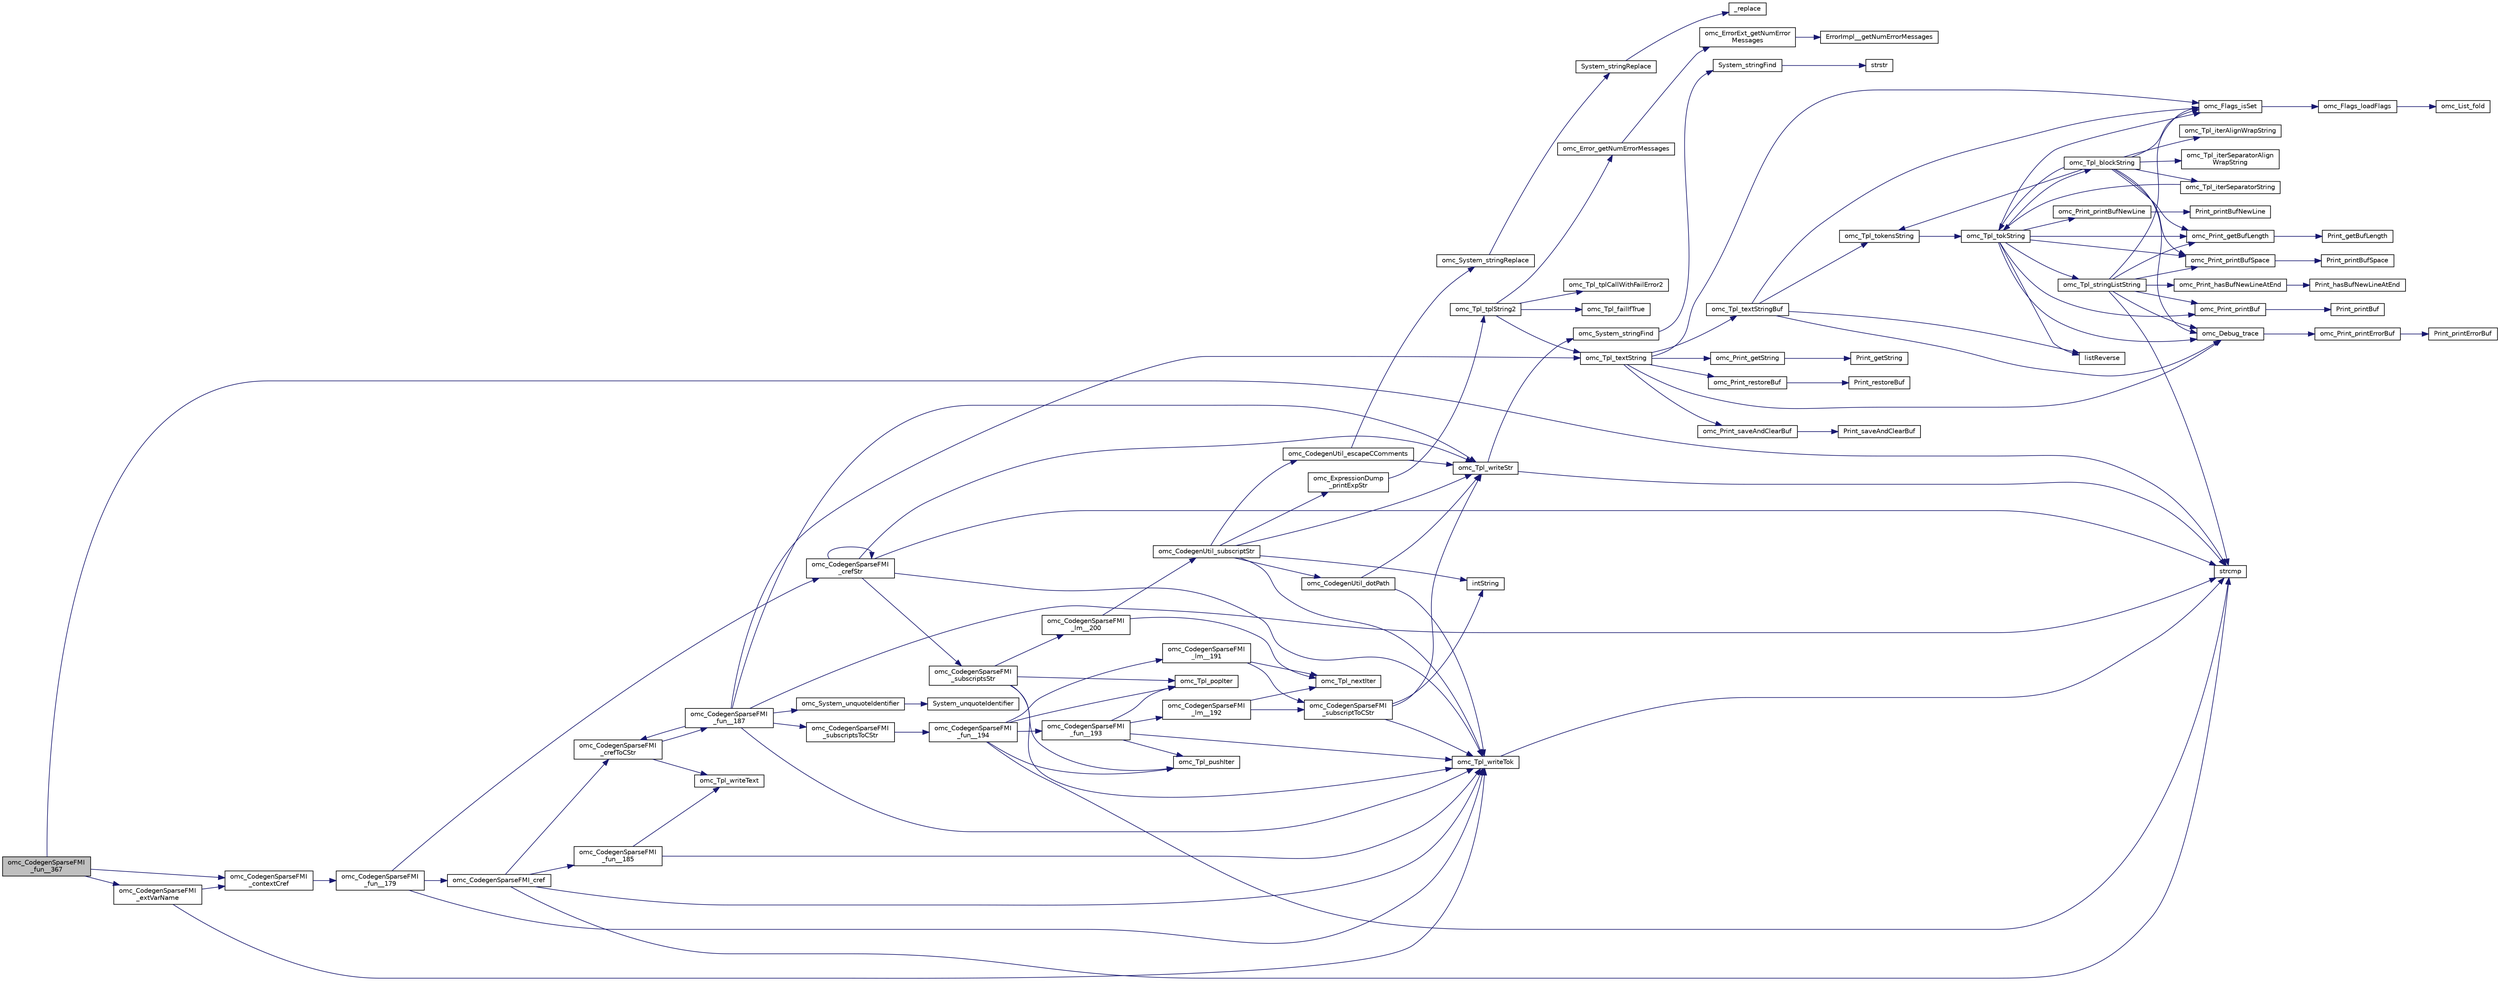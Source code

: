 digraph "omc_CodegenSparseFMI_fun__367"
{
  edge [fontname="Helvetica",fontsize="10",labelfontname="Helvetica",labelfontsize="10"];
  node [fontname="Helvetica",fontsize="10",shape=record];
  rankdir="LR";
  Node100988 [label="omc_CodegenSparseFMI\l_fun__367",height=0.2,width=0.4,color="black", fillcolor="grey75", style="filled", fontcolor="black"];
  Node100988 -> Node100989 [color="midnightblue",fontsize="10",style="solid",fontname="Helvetica"];
  Node100989 [label="strcmp",height=0.2,width=0.4,color="black", fillcolor="white", style="filled",URL="$db/d13/_c_vode_get_8m.html#ab022bbe018438998408fda94a327a547"];
  Node100988 -> Node100990 [color="midnightblue",fontsize="10",style="solid",fontname="Helvetica"];
  Node100990 [label="omc_CodegenSparseFMI\l_contextCref",height=0.2,width=0.4,color="black", fillcolor="white", style="filled",URL="$d1/d2e/_codegen_sparse_f_m_i_8c.html#ab493323c2f5e160c78a45d11d7805406"];
  Node100990 -> Node100991 [color="midnightblue",fontsize="10",style="solid",fontname="Helvetica"];
  Node100991 [label="omc_CodegenSparseFMI\l_fun__179",height=0.2,width=0.4,color="black", fillcolor="white", style="filled",URL="$d1/d2e/_codegen_sparse_f_m_i_8c.html#aeaf3383f717379accd0391a45f02b780"];
  Node100991 -> Node100992 [color="midnightblue",fontsize="10",style="solid",fontname="Helvetica"];
  Node100992 [label="omc_Tpl_writeTok",height=0.2,width=0.4,color="black", fillcolor="white", style="filled",URL="$d7/d52/_tpl_8c.html#a1038a57834f028b49f38adc4d5fcd049"];
  Node100992 -> Node100989 [color="midnightblue",fontsize="10",style="solid",fontname="Helvetica"];
  Node100991 -> Node100993 [color="midnightblue",fontsize="10",style="solid",fontname="Helvetica"];
  Node100993 [label="omc_CodegenSparseFMI\l_crefStr",height=0.2,width=0.4,color="black", fillcolor="white", style="filled",URL="$d1/d2e/_codegen_sparse_f_m_i_8c.html#aee65f4ea4fecf662864ce59800cb8248"];
  Node100993 -> Node100994 [color="midnightblue",fontsize="10",style="solid",fontname="Helvetica"];
  Node100994 [label="omc_Tpl_writeStr",height=0.2,width=0.4,color="black", fillcolor="white", style="filled",URL="$d7/d52/_tpl_8c.html#ada57037d1430be632aea182a946c3245"];
  Node100994 -> Node100989 [color="midnightblue",fontsize="10",style="solid",fontname="Helvetica"];
  Node100994 -> Node100995 [color="midnightblue",fontsize="10",style="solid",fontname="Helvetica"];
  Node100995 [label="omc_System_stringFind",height=0.2,width=0.4,color="black", fillcolor="white", style="filled",URL="$d1/d95/_system_8c.html#aaf91a54874eb5ec9ee51361de070f43f"];
  Node100995 -> Node100996 [color="midnightblue",fontsize="10",style="solid",fontname="Helvetica"];
  Node100996 [label="System_stringFind",height=0.2,width=0.4,color="black", fillcolor="white", style="filled",URL="$d8/d28/_compiler_2boot_2build_2system_8h.html#a616f6ee1c9578bea3ee5ecb840b19682"];
  Node100996 -> Node100997 [color="midnightblue",fontsize="10",style="solid",fontname="Helvetica"];
  Node100997 [label="strstr",height=0.2,width=0.4,color="black", fillcolor="white", style="filled",URL="$df/deb/3rd_party_2regex-0_812_2test_2test_8c.html#a1e5ffad39b65fa937afd3ee288ccf877"];
  Node100993 -> Node100998 [color="midnightblue",fontsize="10",style="solid",fontname="Helvetica"];
  Node100998 [label="omc_CodegenSparseFMI\l_subscriptsStr",height=0.2,width=0.4,color="black", fillcolor="white", style="filled",URL="$d1/d2e/_codegen_sparse_f_m_i_8c.html#a4c5c0a822d0d62ad19094ea732c51403"];
  Node100998 -> Node100992 [color="midnightblue",fontsize="10",style="solid",fontname="Helvetica"];
  Node100998 -> Node100999 [color="midnightblue",fontsize="10",style="solid",fontname="Helvetica"];
  Node100999 [label="omc_Tpl_pushIter",height=0.2,width=0.4,color="black", fillcolor="white", style="filled",URL="$d7/d52/_tpl_8c.html#a79ae8e0232bfdb080d90e9f7890dc199"];
  Node100998 -> Node101000 [color="midnightblue",fontsize="10",style="solid",fontname="Helvetica"];
  Node101000 [label="omc_CodegenSparseFMI\l_lm__200",height=0.2,width=0.4,color="black", fillcolor="white", style="filled",URL="$d1/d2e/_codegen_sparse_f_m_i_8c.html#ac9638d7a3c508a618a37ef4d721f78b4"];
  Node101000 -> Node101001 [color="midnightblue",fontsize="10",style="solid",fontname="Helvetica"];
  Node101001 [label="omc_CodegenUtil_subscriptStr",height=0.2,width=0.4,color="black", fillcolor="white", style="filled",URL="$de/d91/_codegen_util_8c.html#aa3323711c0ac6308b5b82ee9c611d4b1"];
  Node101001 -> Node100994 [color="midnightblue",fontsize="10",style="solid",fontname="Helvetica"];
  Node101001 -> Node101002 [color="midnightblue",fontsize="10",style="solid",fontname="Helvetica"];
  Node101002 [label="intString",height=0.2,width=0.4,color="black", fillcolor="white", style="filled",URL="$d2/d57/build_2include_2omc_2c_2meta_2meta__modelica__builtin_8h.html#a751bf2360cb3df6de97811998890b7ea"];
  Node101001 -> Node101003 [color="midnightblue",fontsize="10",style="solid",fontname="Helvetica"];
  Node101003 [label="omc_CodegenUtil_dotPath",height=0.2,width=0.4,color="black", fillcolor="white", style="filled",URL="$de/d91/_codegen_util_8c.html#a7fddee9a3181f8239dd809b1aca67c78"];
  Node101003 -> Node100994 [color="midnightblue",fontsize="10",style="solid",fontname="Helvetica"];
  Node101003 -> Node100992 [color="midnightblue",fontsize="10",style="solid",fontname="Helvetica"];
  Node101001 -> Node101004 [color="midnightblue",fontsize="10",style="solid",fontname="Helvetica"];
  Node101004 [label="omc_ExpressionDump\l_printExpStr",height=0.2,width=0.4,color="black", fillcolor="white", style="filled",URL="$d8/d16/_expression_dump_8c.html#ab1b14f2e6c847006a4235d1905bb2637"];
  Node101004 -> Node101005 [color="midnightblue",fontsize="10",style="solid",fontname="Helvetica"];
  Node101005 [label="omc_Tpl_tplString2",height=0.2,width=0.4,color="black", fillcolor="white", style="filled",URL="$d7/d52/_tpl_8c.html#a19e668217f7d6c0b176843e40633cae2"];
  Node101005 -> Node101006 [color="midnightblue",fontsize="10",style="solid",fontname="Helvetica"];
  Node101006 [label="omc_Error_getNumErrorMessages",height=0.2,width=0.4,color="black", fillcolor="white", style="filled",URL="$db/da1/_compiler_2boot_2build_2error_8c.html#a6f9ff3d03e91883492e13af7fbc088ff"];
  Node101006 -> Node101007 [color="midnightblue",fontsize="10",style="solid",fontname="Helvetica"];
  Node101007 [label="omc_ErrorExt_getNumError\lMessages",height=0.2,width=0.4,color="black", fillcolor="white", style="filled",URL="$d4/dce/_error_ext_8c.html#a0195f83af0487b3e7bf35deb4225e582"];
  Node101007 -> Node101008 [color="midnightblue",fontsize="10",style="solid",fontname="Helvetica"];
  Node101008 [label="ErrorImpl__getNumErrorMessages",height=0.2,width=0.4,color="black", fillcolor="white", style="filled",URL="$d1/d40/boot_2build_2_error_ext_8h.html#a1206137921767ad0e49abe96adf7b5e3"];
  Node101005 -> Node101009 [color="midnightblue",fontsize="10",style="solid",fontname="Helvetica"];
  Node101009 [label="omc_Tpl_tplCallWithFailError2",height=0.2,width=0.4,color="black", fillcolor="white", style="filled",URL="$d7/d52/_tpl_8c.html#af79df210cda1bb788fce4ef64cb58a0f"];
  Node101005 -> Node101010 [color="midnightblue",fontsize="10",style="solid",fontname="Helvetica"];
  Node101010 [label="omc_Tpl_failIfTrue",height=0.2,width=0.4,color="black", fillcolor="white", style="filled",URL="$d7/d52/_tpl_8c.html#a4c5af303d93cb4cea7b309b336519c31"];
  Node101005 -> Node101011 [color="midnightblue",fontsize="10",style="solid",fontname="Helvetica"];
  Node101011 [label="omc_Tpl_textString",height=0.2,width=0.4,color="black", fillcolor="white", style="filled",URL="$d7/d52/_tpl_8c.html#a3df7e553e36d815ca12207c1b633f741"];
  Node101011 -> Node101012 [color="midnightblue",fontsize="10",style="solid",fontname="Helvetica"];
  Node101012 [label="omc_Print_saveAndClearBuf",height=0.2,width=0.4,color="black", fillcolor="white", style="filled",URL="$dc/d4a/_print_8c.html#a9be4a7e0fd8ef4d0e9a96b6a7d30129b"];
  Node101012 -> Node101013 [color="midnightblue",fontsize="10",style="solid",fontname="Helvetica"];
  Node101013 [label="Print_saveAndClearBuf",height=0.2,width=0.4,color="black", fillcolor="white", style="filled",URL="$db/def/_print_8h.html#afbd06f69772f11802874118538c5e3cb"];
  Node101011 -> Node101014 [color="midnightblue",fontsize="10",style="solid",fontname="Helvetica"];
  Node101014 [label="omc_Tpl_textStringBuf",height=0.2,width=0.4,color="black", fillcolor="white", style="filled",URL="$d7/d52/_tpl_8c.html#a569b285dc7a7a3d881d4a69ee8857b85"];
  Node101014 -> Node101015 [color="midnightblue",fontsize="10",style="solid",fontname="Helvetica"];
  Node101015 [label="omc_Tpl_tokensString",height=0.2,width=0.4,color="black", fillcolor="white", style="filled",URL="$d7/d52/_tpl_8c.html#a2085a822c35dc488683fbb303c0d6546"];
  Node101015 -> Node101016 [color="midnightblue",fontsize="10",style="solid",fontname="Helvetica"];
  Node101016 [label="omc_Tpl_tokString",height=0.2,width=0.4,color="black", fillcolor="white", style="filled",URL="$d7/d52/_tpl_8c.html#aaad1c380626ef433bd8e0102f48743cf"];
  Node101016 -> Node101017 [color="midnightblue",fontsize="10",style="solid",fontname="Helvetica"];
  Node101017 [label="omc_Print_printBufNewLine",height=0.2,width=0.4,color="black", fillcolor="white", style="filled",URL="$dc/d4a/_print_8c.html#a56936142cb06c2610c5c55a0f0672826"];
  Node101017 -> Node101018 [color="midnightblue",fontsize="10",style="solid",fontname="Helvetica"];
  Node101018 [label="Print_printBufNewLine",height=0.2,width=0.4,color="black", fillcolor="white", style="filled",URL="$db/def/_print_8h.html#a3b18f8c254923287e4e0dc39d5c39a3a"];
  Node101016 -> Node101019 [color="midnightblue",fontsize="10",style="solid",fontname="Helvetica"];
  Node101019 [label="omc_Print_getBufLength",height=0.2,width=0.4,color="black", fillcolor="white", style="filled",URL="$dc/d4a/_print_8c.html#a65cb82b6b1bc6acf3a656ef9978109b2"];
  Node101019 -> Node101020 [color="midnightblue",fontsize="10",style="solid",fontname="Helvetica"];
  Node101020 [label="Print_getBufLength",height=0.2,width=0.4,color="black", fillcolor="white", style="filled",URL="$db/def/_print_8h.html#a512282b99288e8ec6b431e7dee78c76f"];
  Node101016 -> Node101021 [color="midnightblue",fontsize="10",style="solid",fontname="Helvetica"];
  Node101021 [label="omc_Print_printBufSpace",height=0.2,width=0.4,color="black", fillcolor="white", style="filled",URL="$dc/d4a/_print_8c.html#a02aa663c225bece7c208406683415d6f"];
  Node101021 -> Node101022 [color="midnightblue",fontsize="10",style="solid",fontname="Helvetica"];
  Node101022 [label="Print_printBufSpace",height=0.2,width=0.4,color="black", fillcolor="white", style="filled",URL="$db/def/_print_8h.html#a494a05754b95d4ded8cf421fe8799495"];
  Node101016 -> Node101023 [color="midnightblue",fontsize="10",style="solid",fontname="Helvetica"];
  Node101023 [label="omc_Print_printBuf",height=0.2,width=0.4,color="black", fillcolor="white", style="filled",URL="$dc/d4a/_print_8c.html#a0814578dcc1618c6b57729067765170b"];
  Node101023 -> Node101024 [color="midnightblue",fontsize="10",style="solid",fontname="Helvetica"];
  Node101024 [label="Print_printBuf",height=0.2,width=0.4,color="black", fillcolor="white", style="filled",URL="$db/def/_print_8h.html#a4e09b57c2e6549226f6669ca20a3cf07"];
  Node101016 -> Node101025 [color="midnightblue",fontsize="10",style="solid",fontname="Helvetica"];
  Node101025 [label="omc_Tpl_stringListString",height=0.2,width=0.4,color="black", fillcolor="white", style="filled",URL="$d7/d52/_tpl_8c.html#aee284774d669dd515363b1fac8b7086c"];
  Node101025 -> Node100989 [color="midnightblue",fontsize="10",style="solid",fontname="Helvetica"];
  Node101025 -> Node101019 [color="midnightblue",fontsize="10",style="solid",fontname="Helvetica"];
  Node101025 -> Node101021 [color="midnightblue",fontsize="10",style="solid",fontname="Helvetica"];
  Node101025 -> Node101023 [color="midnightblue",fontsize="10",style="solid",fontname="Helvetica"];
  Node101025 -> Node101026 [color="midnightblue",fontsize="10",style="solid",fontname="Helvetica"];
  Node101026 [label="omc_Print_hasBufNewLineAtEnd",height=0.2,width=0.4,color="black", fillcolor="white", style="filled",URL="$dc/d4a/_print_8c.html#a688e4a253785b1cd5b77e1a52c1a6dca"];
  Node101026 -> Node101027 [color="midnightblue",fontsize="10",style="solid",fontname="Helvetica"];
  Node101027 [label="Print_hasBufNewLineAtEnd",height=0.2,width=0.4,color="black", fillcolor="white", style="filled",URL="$db/def/_print_8h.html#a6941baa09472d7bbc87bec9ba099d164"];
  Node101025 -> Node101028 [color="midnightblue",fontsize="10",style="solid",fontname="Helvetica"];
  Node101028 [label="omc_Flags_isSet",height=0.2,width=0.4,color="black", fillcolor="white", style="filled",URL="$d3/db3/_flags_8c.html#a34e6591659b1578969141a635ff24042"];
  Node101028 -> Node101029 [color="midnightblue",fontsize="10",style="solid",fontname="Helvetica"];
  Node101029 [label="omc_Flags_loadFlags",height=0.2,width=0.4,color="black", fillcolor="white", style="filled",URL="$d3/db3/_flags_8c.html#a760d66f53b65ac257876ca0f6308f09f"];
  Node101029 -> Node101030 [color="midnightblue",fontsize="10",style="solid",fontname="Helvetica"];
  Node101030 [label="omc_List_fold",height=0.2,width=0.4,color="black", fillcolor="white", style="filled",URL="$da/d72/_compiler_2boot_2build_2list_8c.html#a3ec1ee3a5ff53be9af368e290be09182"];
  Node101025 -> Node101031 [color="midnightblue",fontsize="10",style="solid",fontname="Helvetica"];
  Node101031 [label="omc_Debug_trace",height=0.2,width=0.4,color="black", fillcolor="white", style="filled",URL="$d6/d1d/_compiler_2boot_2build_2debug_8c.html#a465f6e24432a8b1db4c7576ea09e7259"];
  Node101031 -> Node101032 [color="midnightblue",fontsize="10",style="solid",fontname="Helvetica"];
  Node101032 [label="omc_Print_printErrorBuf",height=0.2,width=0.4,color="black", fillcolor="white", style="filled",URL="$dc/d4a/_print_8c.html#a136f27763cbad8fdab9e975d877aff4b"];
  Node101032 -> Node101033 [color="midnightblue",fontsize="10",style="solid",fontname="Helvetica"];
  Node101033 [label="Print_printErrorBuf",height=0.2,width=0.4,color="black", fillcolor="white", style="filled",URL="$db/def/_print_8h.html#ac4ef051f731ad4fd851c45be8d215b4c"];
  Node101016 -> Node101034 [color="midnightblue",fontsize="10",style="solid",fontname="Helvetica"];
  Node101034 [label="omc_Tpl_blockString",height=0.2,width=0.4,color="black", fillcolor="white", style="filled",URL="$d7/d52/_tpl_8c.html#a5439b4832f78013add9b4aa8389f2bdc"];
  Node101034 -> Node101015 [color="midnightblue",fontsize="10",style="solid",fontname="Helvetica"];
  Node101034 -> Node101021 [color="midnightblue",fontsize="10",style="solid",fontname="Helvetica"];
  Node101034 -> Node101019 [color="midnightblue",fontsize="10",style="solid",fontname="Helvetica"];
  Node101034 -> Node101016 [color="midnightblue",fontsize="10",style="solid",fontname="Helvetica"];
  Node101034 -> Node101035 [color="midnightblue",fontsize="10",style="solid",fontname="Helvetica"];
  Node101035 [label="omc_Tpl_iterSeparatorString",height=0.2,width=0.4,color="black", fillcolor="white", style="filled",URL="$d7/d52/_tpl_8c.html#aac82332fb79d7c0b20e59be6a4161452"];
  Node101035 -> Node101016 [color="midnightblue",fontsize="10",style="solid",fontname="Helvetica"];
  Node101034 -> Node101036 [color="midnightblue",fontsize="10",style="solid",fontname="Helvetica"];
  Node101036 [label="omc_Tpl_iterSeparatorAlign\lWrapString",height=0.2,width=0.4,color="black", fillcolor="white", style="filled",URL="$d7/d52/_tpl_8c.html#abf190d9e11ccd80e0749d132287e5052"];
  Node101034 -> Node101037 [color="midnightblue",fontsize="10",style="solid",fontname="Helvetica"];
  Node101037 [label="omc_Tpl_iterAlignWrapString",height=0.2,width=0.4,color="black", fillcolor="white", style="filled",URL="$d7/d52/_tpl_8c.html#a6b1e4c1278b1da42e896a4ea81cc6fd3"];
  Node101034 -> Node101028 [color="midnightblue",fontsize="10",style="solid",fontname="Helvetica"];
  Node101034 -> Node101031 [color="midnightblue",fontsize="10",style="solid",fontname="Helvetica"];
  Node101016 -> Node101038 [color="midnightblue",fontsize="10",style="solid",fontname="Helvetica"];
  Node101038 [label="listReverse",height=0.2,width=0.4,color="black", fillcolor="white", style="filled",URL="$d2/d57/build_2include_2omc_2c_2meta_2meta__modelica__builtin_8h.html#a81001ba45c298ade27540edd2589777c"];
  Node101016 -> Node101028 [color="midnightblue",fontsize="10",style="solid",fontname="Helvetica"];
  Node101016 -> Node101031 [color="midnightblue",fontsize="10",style="solid",fontname="Helvetica"];
  Node101014 -> Node101038 [color="midnightblue",fontsize="10",style="solid",fontname="Helvetica"];
  Node101014 -> Node101028 [color="midnightblue",fontsize="10",style="solid",fontname="Helvetica"];
  Node101014 -> Node101031 [color="midnightblue",fontsize="10",style="solid",fontname="Helvetica"];
  Node101011 -> Node101039 [color="midnightblue",fontsize="10",style="solid",fontname="Helvetica"];
  Node101039 [label="omc_Print_getString",height=0.2,width=0.4,color="black", fillcolor="white", style="filled",URL="$dc/d4a/_print_8c.html#a24f4e5ba012abc81ac68e0c3bfb3dfcb"];
  Node101039 -> Node101040 [color="midnightblue",fontsize="10",style="solid",fontname="Helvetica"];
  Node101040 [label="Print_getString",height=0.2,width=0.4,color="black", fillcolor="white", style="filled",URL="$db/def/_print_8h.html#adc535a7680da761472c50a3613eba8d7"];
  Node101011 -> Node101041 [color="midnightblue",fontsize="10",style="solid",fontname="Helvetica"];
  Node101041 [label="omc_Print_restoreBuf",height=0.2,width=0.4,color="black", fillcolor="white", style="filled",URL="$dc/d4a/_print_8c.html#ab5cdbbbaeeac69f9d76f10b1354c7ba2"];
  Node101041 -> Node101042 [color="midnightblue",fontsize="10",style="solid",fontname="Helvetica"];
  Node101042 [label="Print_restoreBuf",height=0.2,width=0.4,color="black", fillcolor="white", style="filled",URL="$db/def/_print_8h.html#a30efd8fc4a8cb13b594cb63bcac9407c"];
  Node101011 -> Node101028 [color="midnightblue",fontsize="10",style="solid",fontname="Helvetica"];
  Node101011 -> Node101031 [color="midnightblue",fontsize="10",style="solid",fontname="Helvetica"];
  Node101001 -> Node100992 [color="midnightblue",fontsize="10",style="solid",fontname="Helvetica"];
  Node101001 -> Node101043 [color="midnightblue",fontsize="10",style="solid",fontname="Helvetica"];
  Node101043 [label="omc_CodegenUtil_escapeCComments",height=0.2,width=0.4,color="black", fillcolor="white", style="filled",URL="$de/d91/_codegen_util_8c.html#a2f526a7e92232b4198f168fce96d377d"];
  Node101043 -> Node101044 [color="midnightblue",fontsize="10",style="solid",fontname="Helvetica"];
  Node101044 [label="omc_System_stringReplace",height=0.2,width=0.4,color="black", fillcolor="white", style="filled",URL="$d1/d95/_system_8c.html#a058b959f3f74b2d76bb6b21a01cdddb1"];
  Node101044 -> Node101045 [color="midnightblue",fontsize="10",style="solid",fontname="Helvetica"];
  Node101045 [label="System_stringReplace",height=0.2,width=0.4,color="black", fillcolor="white", style="filled",URL="$d8/d28/_compiler_2boot_2build_2system_8h.html#abd9e4634afacfdd5c965aee4d8662e35"];
  Node101045 -> Node101046 [color="midnightblue",fontsize="10",style="solid",fontname="Helvetica"];
  Node101046 [label="_replace",height=0.2,width=0.4,color="black", fillcolor="white", style="filled",URL="$d0/dfd/printimpl_8c.html#a0ba59718edccbb5a0e203e2c9600a69c"];
  Node101043 -> Node100994 [color="midnightblue",fontsize="10",style="solid",fontname="Helvetica"];
  Node101000 -> Node101047 [color="midnightblue",fontsize="10",style="solid",fontname="Helvetica"];
  Node101047 [label="omc_Tpl_nextIter",height=0.2,width=0.4,color="black", fillcolor="white", style="filled",URL="$d7/d52/_tpl_8c.html#ae3c38d796bafc525ba51ed985d39c720"];
  Node100998 -> Node101048 [color="midnightblue",fontsize="10",style="solid",fontname="Helvetica"];
  Node101048 [label="omc_Tpl_popIter",height=0.2,width=0.4,color="black", fillcolor="white", style="filled",URL="$d7/d52/_tpl_8c.html#abda700a6d3553ffecd4d194dea81a179"];
  Node100993 -> Node100989 [color="midnightblue",fontsize="10",style="solid",fontname="Helvetica"];
  Node100993 -> Node100992 [color="midnightblue",fontsize="10",style="solid",fontname="Helvetica"];
  Node100993 -> Node100993 [color="midnightblue",fontsize="10",style="solid",fontname="Helvetica"];
  Node100991 -> Node101049 [color="midnightblue",fontsize="10",style="solid",fontname="Helvetica"];
  Node101049 [label="omc_CodegenSparseFMI_cref",height=0.2,width=0.4,color="black", fillcolor="white", style="filled",URL="$d1/d2e/_codegen_sparse_f_m_i_8c.html#aed9d3c7b366610636e408303fb3049d4"];
  Node101049 -> Node100989 [color="midnightblue",fontsize="10",style="solid",fontname="Helvetica"];
  Node101049 -> Node100992 [color="midnightblue",fontsize="10",style="solid",fontname="Helvetica"];
  Node101049 -> Node101050 [color="midnightblue",fontsize="10",style="solid",fontname="Helvetica"];
  Node101050 [label="omc_CodegenSparseFMI\l_crefToCStr",height=0.2,width=0.4,color="black", fillcolor="white", style="filled",URL="$d1/d2e/_codegen_sparse_f_m_i_8c.html#a4b5f96908bb1ac251a7d59310fae3886"];
  Node101050 -> Node101051 [color="midnightblue",fontsize="10",style="solid",fontname="Helvetica"];
  Node101051 [label="omc_Tpl_writeText",height=0.2,width=0.4,color="black", fillcolor="white", style="filled",URL="$d7/d52/_tpl_8c.html#a7e5a397e973cf3de37af50d58cbb789f"];
  Node101050 -> Node101052 [color="midnightblue",fontsize="10",style="solid",fontname="Helvetica"];
  Node101052 [label="omc_CodegenSparseFMI\l_fun__187",height=0.2,width=0.4,color="black", fillcolor="white", style="filled",URL="$d1/d2e/_codegen_sparse_f_m_i_8c.html#a6215f0e8199a8c5c78636e7aa6d769e7"];
  Node101052 -> Node101053 [color="midnightblue",fontsize="10",style="solid",fontname="Helvetica"];
  Node101053 [label="omc_CodegenSparseFMI\l_subscriptsToCStr",height=0.2,width=0.4,color="black", fillcolor="white", style="filled",URL="$d1/d2e/_codegen_sparse_f_m_i_8c.html#ad134a0ab52e0f71d743b0c40447ca959"];
  Node101053 -> Node101054 [color="midnightblue",fontsize="10",style="solid",fontname="Helvetica"];
  Node101054 [label="omc_CodegenSparseFMI\l_fun__194",height=0.2,width=0.4,color="black", fillcolor="white", style="filled",URL="$d1/d2e/_codegen_sparse_f_m_i_8c.html#a4ff82998bec6bfc678f96091f6dc0580"];
  Node101054 -> Node100989 [color="midnightblue",fontsize="10",style="solid",fontname="Helvetica"];
  Node101054 -> Node100999 [color="midnightblue",fontsize="10",style="solid",fontname="Helvetica"];
  Node101054 -> Node101055 [color="midnightblue",fontsize="10",style="solid",fontname="Helvetica"];
  Node101055 [label="omc_CodegenSparseFMI\l_lm__191",height=0.2,width=0.4,color="black", fillcolor="white", style="filled",URL="$d1/d2e/_codegen_sparse_f_m_i_8c.html#a4749e08dff52f1d9cb7f066ff69303a6"];
  Node101055 -> Node101056 [color="midnightblue",fontsize="10",style="solid",fontname="Helvetica"];
  Node101056 [label="omc_CodegenSparseFMI\l_subscriptToCStr",height=0.2,width=0.4,color="black", fillcolor="white", style="filled",URL="$d1/d2e/_codegen_sparse_f_m_i_8c.html#a539394f7a0a81e770f6da2167b2bbd65"];
  Node101056 -> Node100994 [color="midnightblue",fontsize="10",style="solid",fontname="Helvetica"];
  Node101056 -> Node101002 [color="midnightblue",fontsize="10",style="solid",fontname="Helvetica"];
  Node101056 -> Node100992 [color="midnightblue",fontsize="10",style="solid",fontname="Helvetica"];
  Node101055 -> Node101047 [color="midnightblue",fontsize="10",style="solid",fontname="Helvetica"];
  Node101054 -> Node101048 [color="midnightblue",fontsize="10",style="solid",fontname="Helvetica"];
  Node101054 -> Node101057 [color="midnightblue",fontsize="10",style="solid",fontname="Helvetica"];
  Node101057 [label="omc_CodegenSparseFMI\l_fun__193",height=0.2,width=0.4,color="black", fillcolor="white", style="filled",URL="$d1/d2e/_codegen_sparse_f_m_i_8c.html#a6f3e9e6fb09c36f2844454565a73691a"];
  Node101057 -> Node100992 [color="midnightblue",fontsize="10",style="solid",fontname="Helvetica"];
  Node101057 -> Node100999 [color="midnightblue",fontsize="10",style="solid",fontname="Helvetica"];
  Node101057 -> Node101058 [color="midnightblue",fontsize="10",style="solid",fontname="Helvetica"];
  Node101058 [label="omc_CodegenSparseFMI\l_lm__192",height=0.2,width=0.4,color="black", fillcolor="white", style="filled",URL="$d1/d2e/_codegen_sparse_f_m_i_8c.html#a8f47114e9e47611de4c56076508bac7d"];
  Node101058 -> Node101056 [color="midnightblue",fontsize="10",style="solid",fontname="Helvetica"];
  Node101058 -> Node101047 [color="midnightblue",fontsize="10",style="solid",fontname="Helvetica"];
  Node101057 -> Node101048 [color="midnightblue",fontsize="10",style="solid",fontname="Helvetica"];
  Node101052 -> Node101011 [color="midnightblue",fontsize="10",style="solid",fontname="Helvetica"];
  Node101052 -> Node101059 [color="midnightblue",fontsize="10",style="solid",fontname="Helvetica"];
  Node101059 [label="omc_System_unquoteIdentifier",height=0.2,width=0.4,color="black", fillcolor="white", style="filled",URL="$d1/d95/_system_8c.html#ac678e26dc7e5e44c5a62fa720045ba0b"];
  Node101059 -> Node101060 [color="midnightblue",fontsize="10",style="solid",fontname="Helvetica"];
  Node101060 [label="System_unquoteIdentifier",height=0.2,width=0.4,color="black", fillcolor="white", style="filled",URL="$d8/d28/_compiler_2boot_2build_2system_8h.html#a2a6d691709998419f6ae991b9e754117"];
  Node101052 -> Node100994 [color="midnightblue",fontsize="10",style="solid",fontname="Helvetica"];
  Node101052 -> Node100989 [color="midnightblue",fontsize="10",style="solid",fontname="Helvetica"];
  Node101052 -> Node100992 [color="midnightblue",fontsize="10",style="solid",fontname="Helvetica"];
  Node101052 -> Node101050 [color="midnightblue",fontsize="10",style="solid",fontname="Helvetica"];
  Node101049 -> Node101061 [color="midnightblue",fontsize="10",style="solid",fontname="Helvetica"];
  Node101061 [label="omc_CodegenSparseFMI\l_fun__185",height=0.2,width=0.4,color="black", fillcolor="white", style="filled",URL="$d1/d2e/_codegen_sparse_f_m_i_8c.html#ade4ad5f3b3dbe2ac5500d266ebe33a29"];
  Node101061 -> Node100992 [color="midnightblue",fontsize="10",style="solid",fontname="Helvetica"];
  Node101061 -> Node101051 [color="midnightblue",fontsize="10",style="solid",fontname="Helvetica"];
  Node100988 -> Node101062 [color="midnightblue",fontsize="10",style="solid",fontname="Helvetica"];
  Node101062 [label="omc_CodegenSparseFMI\l_extVarName",height=0.2,width=0.4,color="black", fillcolor="white", style="filled",URL="$d1/d2e/_codegen_sparse_f_m_i_8c.html#af5c642c0a4706eb53991fde9fb28593c"];
  Node101062 -> Node100990 [color="midnightblue",fontsize="10",style="solid",fontname="Helvetica"];
  Node101062 -> Node100992 [color="midnightblue",fontsize="10",style="solid",fontname="Helvetica"];
}
